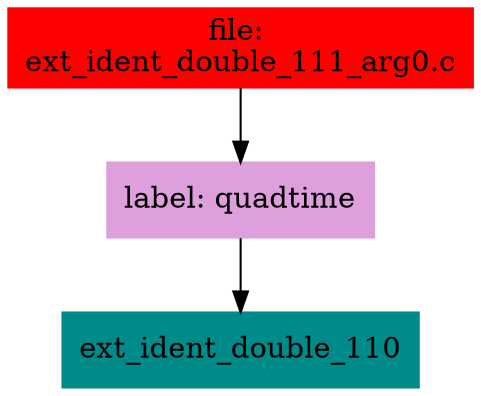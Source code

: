 digraph G {
node [shape=box]

0 [label="file: 
ext_ident_double_111_arg0.c",color=red, style=filled]
1 [label="label: quadtime",color=plum, style=filled]
0 -> 1
2 [label="ext_ident_double_110",color=cyan4, style=filled]
1 -> 2


}

